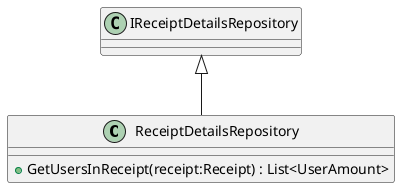@startuml
class ReceiptDetailsRepository {
    + GetUsersInReceipt(receipt:Receipt) : List<UserAmount>
}
IReceiptDetailsRepository <|-- ReceiptDetailsRepository
@enduml

